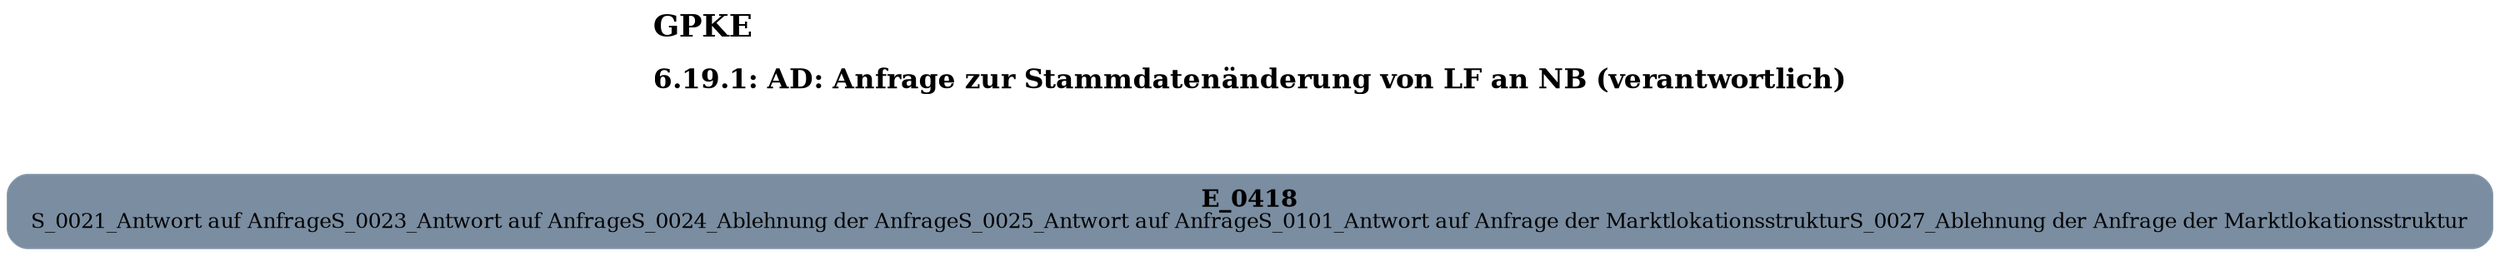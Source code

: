 digraph D {
    labelloc="t";
    label=<<B><FONT POINT-SIZE="18">GPKE</FONT></B><BR align="left"/><BR/><B><FONT POINT-SIZE="16">6.19.1: AD: Anfrage zur Stammdatenänderung von LF an NB (verantwortlich)</FONT></B><BR align="left"/><BR/><BR/><BR/>>;
    ratio="compress";
    concentrate=true;
    pack=true;
    rankdir=TB;
    packmode="array";
    size="20,20";
    "Empty" [margin="0.2,0.12", shape=box, style="filled,rounded", penwidth=0.0, fillcolor="#7a8da1", label=<<B>E_0418</B><BR align="center"/><FONT point-size="12">S_0021_Antwort auf Anfrage
S_0023_Antwort auf Anfrage
S_0024_Ablehnung der Anfrage
S_0025_Antwort auf Anfrage
S_0101_Antwort auf Anfrage der Marktlokationsstruktur
S_0027_Ablehnung der Anfrage der Marktlokationsstruktur</FONT><BR align="center"/>>];


    bgcolor="transparent";
}
